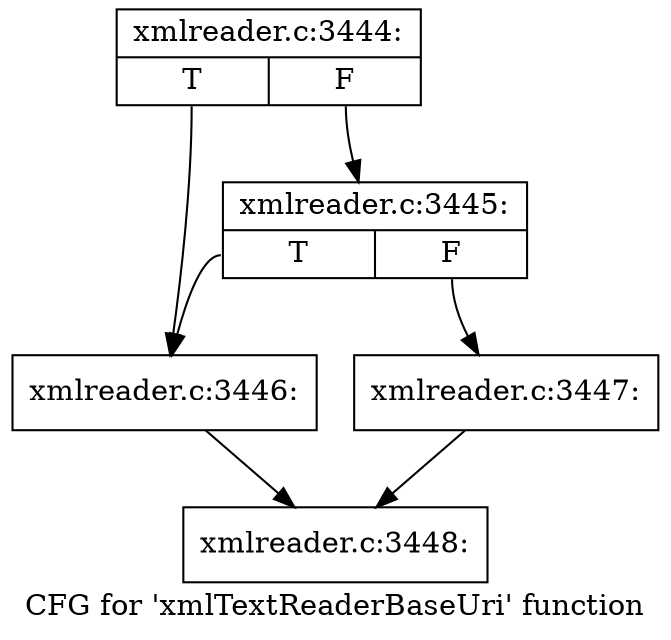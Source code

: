 digraph "CFG for 'xmlTextReaderBaseUri' function" {
	label="CFG for 'xmlTextReaderBaseUri' function";

	Node0x55e4493eea40 [shape=record,label="{xmlreader.c:3444:|{<s0>T|<s1>F}}"];
	Node0x55e4493eea40:s0 -> Node0x55e4493f1bf0;
	Node0x55e4493eea40:s1 -> Node0x55e4493f1df0;
	Node0x55e4493f1df0 [shape=record,label="{xmlreader.c:3445:|{<s0>T|<s1>F}}"];
	Node0x55e4493f1df0:s0 -> Node0x55e4493f1bf0;
	Node0x55e4493f1df0:s1 -> Node0x55e4493ee510;
	Node0x55e4493f1bf0 [shape=record,label="{xmlreader.c:3446:}"];
	Node0x55e4493f1bf0 -> Node0x55e4493f1f00;
	Node0x55e4493ee510 [shape=record,label="{xmlreader.c:3447:}"];
	Node0x55e4493ee510 -> Node0x55e4493f1f00;
	Node0x55e4493f1f00 [shape=record,label="{xmlreader.c:3448:}"];
}
